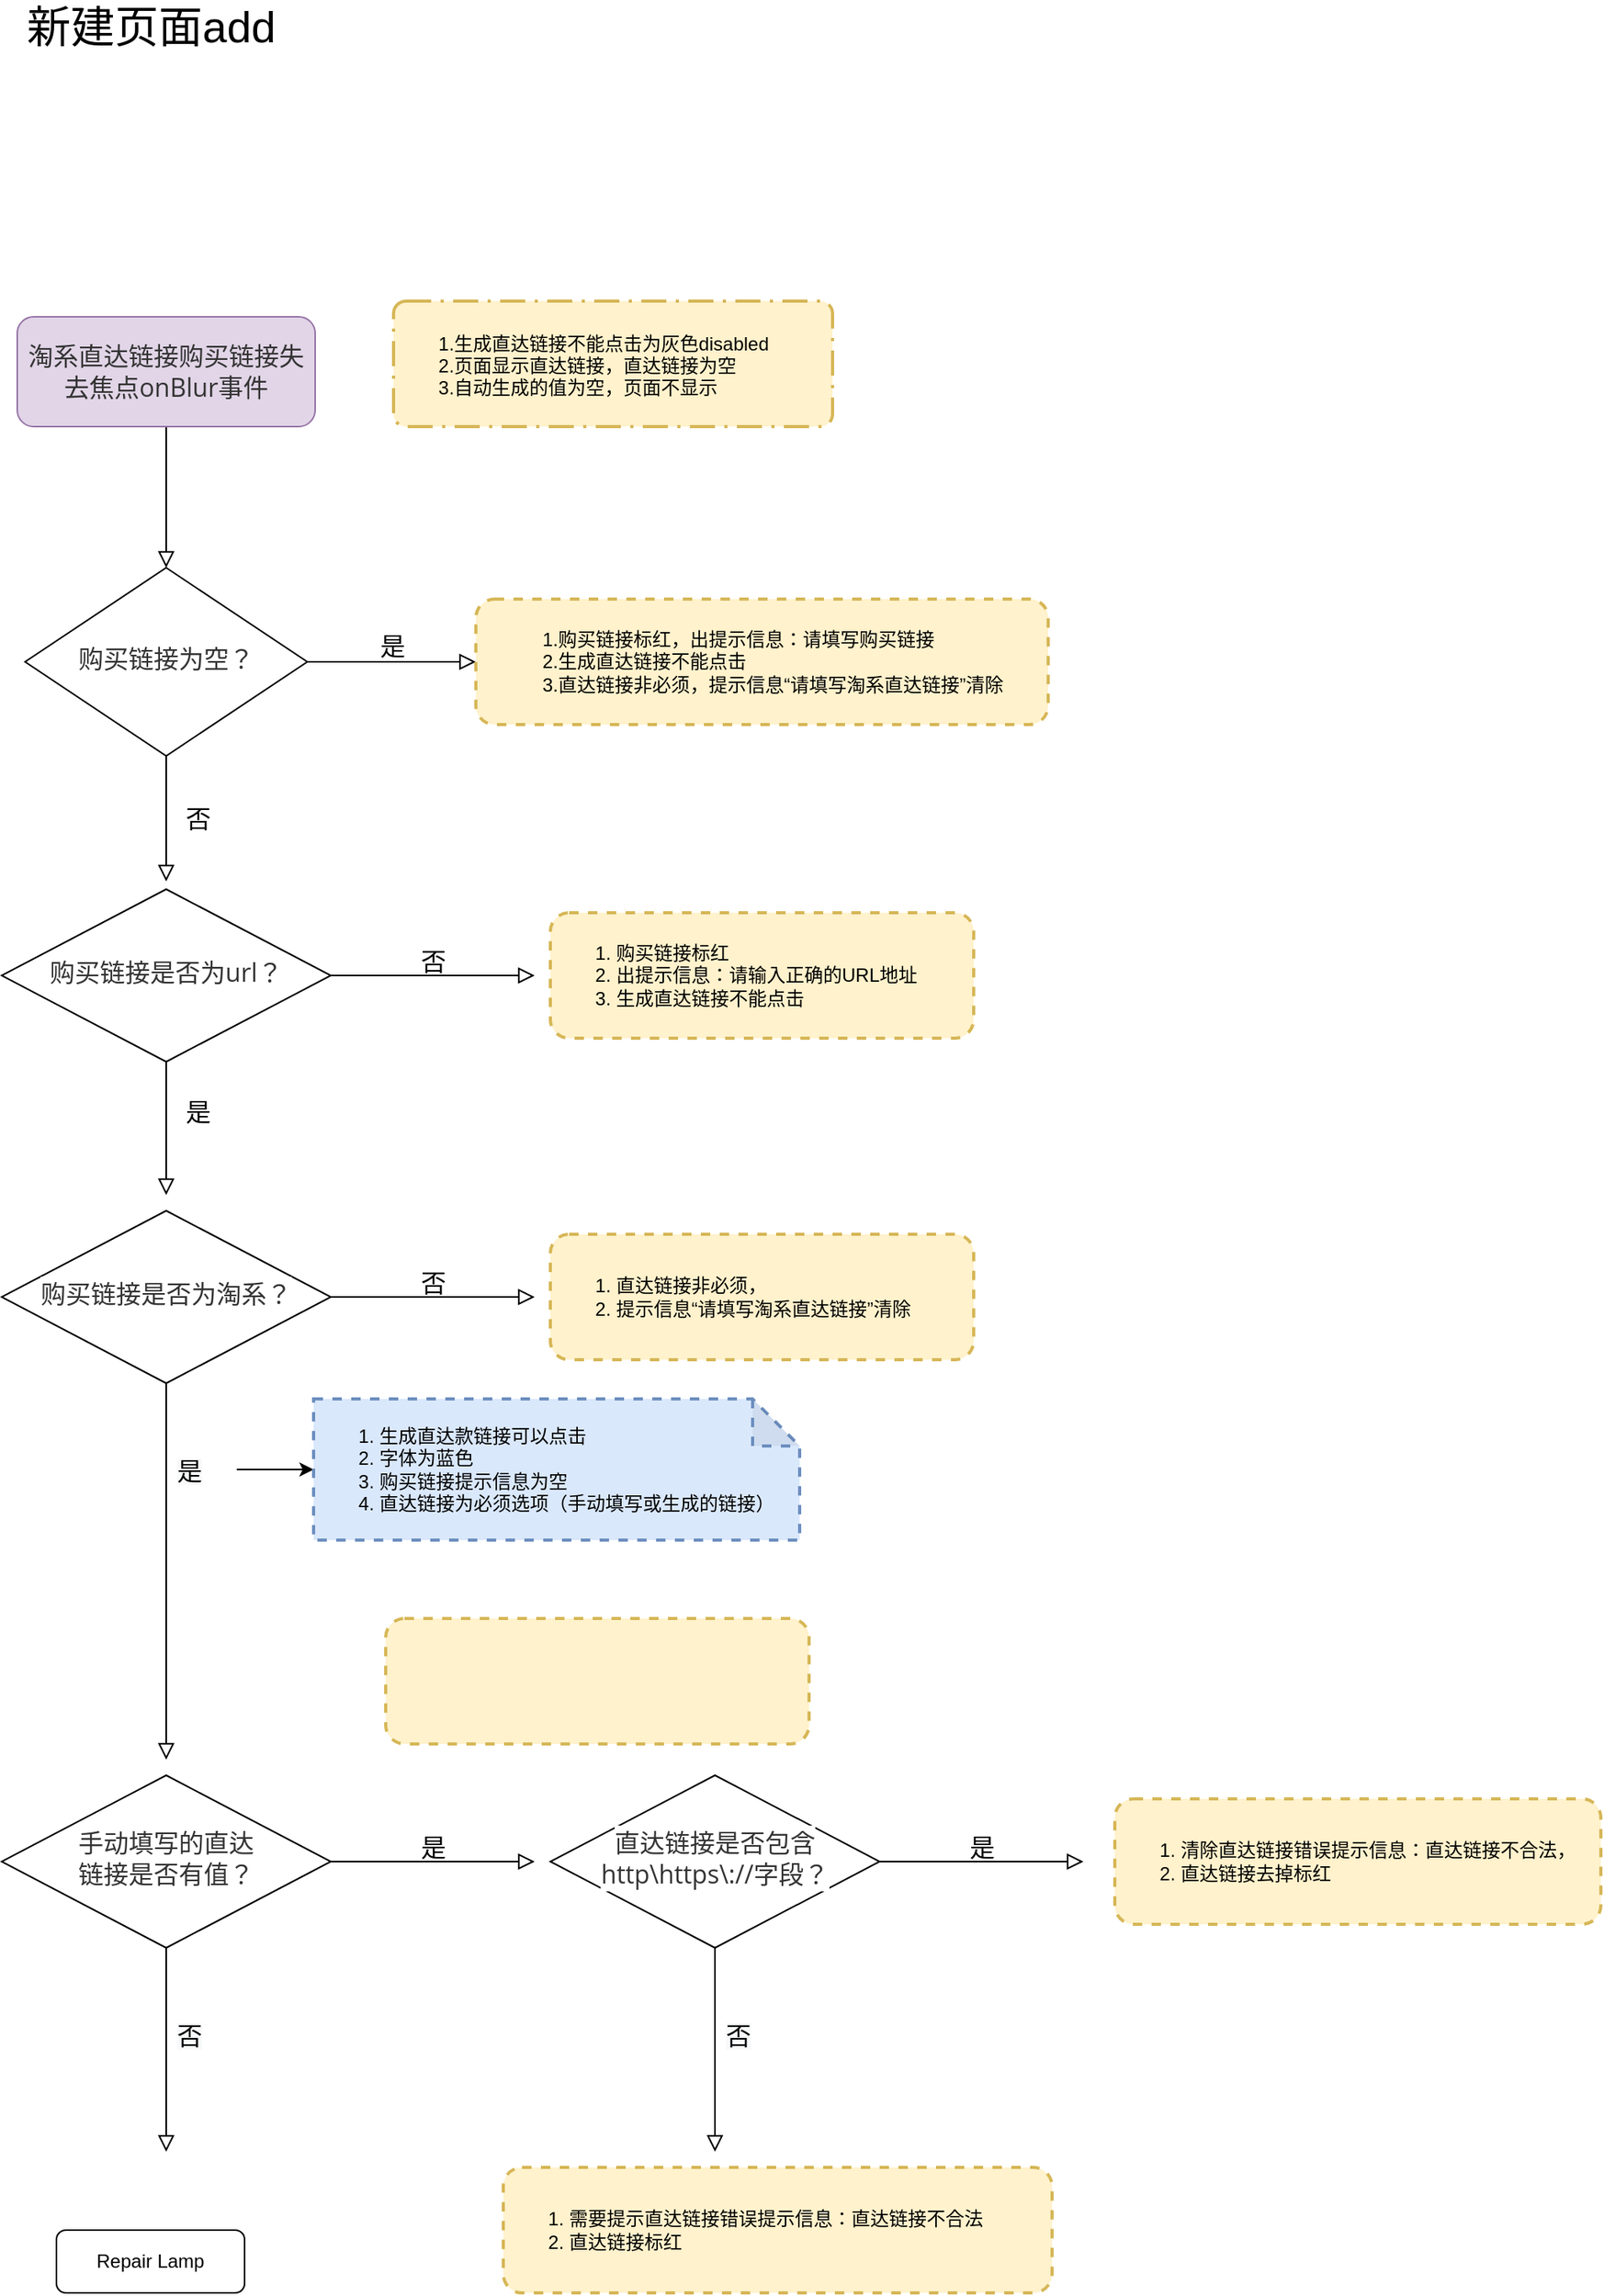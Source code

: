 <mxfile version="14.2.7" type="github">
  <diagram id="C2GKbmR1wlr19nwTwssI" name="Page-1">
    <mxGraphModel dx="1577" dy="2246" grid="1" gridSize="10" guides="1" tooltips="1" connect="1" arrows="1" fold="1" page="1" pageScale="1" pageWidth="827" pageHeight="1169" math="0" shadow="0">
      <root>
        <mxCell id="0" />
        <mxCell id="1" parent="0" />
        <mxCell id="jthrMaHgNZJ5E-PV2cZW-2" value="" style="rounded=0;html=1;jettySize=auto;orthogonalLoop=1;fontSize=11;endArrow=block;endFill=0;endSize=8;strokeWidth=1;shadow=0;labelBackgroundColor=none;edgeStyle=orthogonalEdgeStyle;" edge="1" parent="1" source="jthrMaHgNZJ5E-PV2cZW-3" target="jthrMaHgNZJ5E-PV2cZW-6">
          <mxGeometry relative="1" as="geometry" />
        </mxCell>
        <mxCell id="jthrMaHgNZJ5E-PV2cZW-3" value="&lt;font color=&quot;#333333&quot; face=&quot;open sans, clear sans, helvetica neue, helvetica, arial, sans-serif&quot;&gt;&lt;span style=&quot;font-size: 16px&quot;&gt;淘系直达链接购买链接失去焦点onBlur事件&lt;/span&gt;&lt;/font&gt;" style="rounded=1;whiteSpace=wrap;html=1;fontSize=12;glass=0;strokeWidth=1;shadow=0;fillColor=#e1d5e7;strokeColor=#9673a6;" vertex="1" parent="1">
          <mxGeometry x="150" y="40" width="190" height="70" as="geometry" />
        </mxCell>
        <mxCell id="jthrMaHgNZJ5E-PV2cZW-4" value="&lt;font style=&quot;font-size: 16px&quot;&gt;否&lt;/font&gt;" style="rounded=0;html=1;jettySize=auto;orthogonalLoop=1;fontSize=11;endArrow=block;endFill=0;endSize=8;strokeWidth=1;shadow=0;labelBackgroundColor=none;edgeStyle=orthogonalEdgeStyle;" edge="1" parent="1" source="jthrMaHgNZJ5E-PV2cZW-6">
          <mxGeometry y="20" relative="1" as="geometry">
            <mxPoint as="offset" />
            <mxPoint x="245" y="400" as="targetPoint" />
          </mxGeometry>
        </mxCell>
        <mxCell id="jthrMaHgNZJ5E-PV2cZW-5" value="&lt;font style=&quot;font-size: 16px&quot;&gt;是&lt;/font&gt;" style="edgeStyle=orthogonalEdgeStyle;rounded=0;html=1;jettySize=auto;orthogonalLoop=1;fontSize=11;endArrow=block;endFill=0;endSize=8;strokeWidth=1;shadow=0;labelBackgroundColor=none;" edge="1" parent="1" source="jthrMaHgNZJ5E-PV2cZW-6" target="jthrMaHgNZJ5E-PV2cZW-7">
          <mxGeometry y="10" relative="1" as="geometry">
            <mxPoint as="offset" />
          </mxGeometry>
        </mxCell>
        <mxCell id="jthrMaHgNZJ5E-PV2cZW-6" value="&lt;span style=&quot;color: rgb(51 , 51 , 51) ; font-family: &amp;#34;open sans&amp;#34; , &amp;#34;clear sans&amp;#34; , &amp;#34;helvetica neue&amp;#34; , &amp;#34;helvetica&amp;#34; , &amp;#34;arial&amp;#34; , sans-serif ; font-size: 16px ; background-color: rgb(255 , 255 , 255)&quot;&gt;购买链接为空？&lt;/span&gt;" style="rhombus;whiteSpace=wrap;html=1;shadow=0;fontFamily=Helvetica;fontSize=12;align=center;strokeWidth=1;spacing=6;spacingTop=-4;" vertex="1" parent="1">
          <mxGeometry x="155" y="200" width="180" height="120" as="geometry" />
        </mxCell>
        <mxCell id="jthrMaHgNZJ5E-PV2cZW-7" value="&lt;blockquote style=&quot;margin: 0 0 0 40px ; border: none ; padding: 0px&quot;&gt;&lt;/blockquote&gt;&lt;blockquote style=&quot;margin: 0 0 0 40px ; border: none ; padding: 0px&quot;&gt;&lt;/blockquote&gt;&lt;blockquote style=&quot;margin: 0 0 0 40px ; border: none ; padding: 0px&quot;&gt;&lt;span&gt;1.购买链接标红，出提示信息：请填写购买链接&lt;br&gt;&lt;/span&gt;&lt;span&gt;2.生成直达链接不能点击&lt;br&gt;&lt;/span&gt;3.直达链接非必须，提示信息“请填写淘系直达链接”清除&lt;/blockquote&gt;&lt;blockquote style=&quot;margin: 0 0 0 40px ; border: none ; padding: 0px&quot;&gt;&lt;/blockquote&gt;&lt;blockquote style=&quot;margin: 0 0 0 40px ; border: none ; padding: 0px&quot;&gt;&lt;/blockquote&gt;" style="rounded=1;whiteSpace=wrap;html=1;fontSize=12;glass=0;strokeWidth=2;shadow=0;align=left;fillColor=#fff2cc;strokeColor=#d6b656;dashed=1;" vertex="1" parent="1">
          <mxGeometry x="442.5" y="220" width="365" height="80" as="geometry" />
        </mxCell>
        <mxCell id="jthrMaHgNZJ5E-PV2cZW-9" value="&lt;span style=&quot;font-size: 16px&quot;&gt;否&lt;/span&gt;" style="edgeStyle=orthogonalEdgeStyle;rounded=0;html=1;jettySize=auto;orthogonalLoop=1;fontSize=11;endArrow=block;endFill=0;endSize=8;strokeWidth=1;shadow=0;labelBackgroundColor=none;" edge="1" parent="1" source="jthrMaHgNZJ5E-PV2cZW-10">
          <mxGeometry y="10" relative="1" as="geometry">
            <mxPoint as="offset" />
            <mxPoint x="480" y="460" as="targetPoint" />
          </mxGeometry>
        </mxCell>
        <mxCell id="jthrMaHgNZJ5E-PV2cZW-10" value="&lt;span style=&quot;color: rgb(51 , 51 , 51) ; font-family: &amp;#34;open sans&amp;#34; , &amp;#34;clear sans&amp;#34; , &amp;#34;helvetica neue&amp;#34; , &amp;#34;helvetica&amp;#34; , &amp;#34;arial&amp;#34; , sans-serif ; font-size: 16px ; background-color: rgb(255 , 255 , 255)&quot;&gt;购买链接是否为url？&lt;/span&gt;" style="rhombus;whiteSpace=wrap;html=1;shadow=0;fontFamily=Helvetica;fontSize=12;align=center;strokeWidth=1;spacing=6;spacingTop=-4;" vertex="1" parent="1">
          <mxGeometry x="140" y="405" width="210" height="110" as="geometry" />
        </mxCell>
        <mxCell id="jthrMaHgNZJ5E-PV2cZW-11" value="Repair Lamp" style="rounded=1;whiteSpace=wrap;html=1;fontSize=12;glass=0;strokeWidth=1;shadow=0;" vertex="1" parent="1">
          <mxGeometry x="175" y="1260" width="120" height="40" as="geometry" />
        </mxCell>
        <mxCell id="jthrMaHgNZJ5E-PV2cZW-15" value="&lt;font style=&quot;font-size: 28px&quot;&gt;新建页面add&lt;/font&gt;" style="text;html=1;align=center;verticalAlign=middle;resizable=0;points=[];autosize=1;" vertex="1" parent="1">
          <mxGeometry x="150" y="-160" width="170" height="30" as="geometry" />
        </mxCell>
        <mxCell id="jthrMaHgNZJ5E-PV2cZW-17" value="  1.生成直达链接不能点击为灰色disabled&#xa;  2.页面显示直达链接，直达链接为空&#xa;  3.自动生成的值为空，页面不显示" style="rounded=1;arcSize=10;dashed=1;strokeColor=#d6b656;fillColor=#fff2cc;dashPattern=8 3 1 3;strokeWidth=2;align=left;spacingTop=1;spacingLeft=20;" vertex="1" parent="1">
          <mxGeometry x="390" y="30" width="280" height="80" as="geometry" />
        </mxCell>
        <mxCell id="jthrMaHgNZJ5E-PV2cZW-23" value="&lt;blockquote style=&quot;margin: 0 0 0 40px ; border: none ; padding: 0px&quot;&gt;&lt;/blockquote&gt;&lt;blockquote style=&quot;margin: 0 0 0 40px ; border: none ; padding: 0px&quot;&gt;&lt;/blockquote&gt;&lt;blockquote style=&quot;margin: 0 0 0 40px ; border: none ; padding: 0px&quot;&gt;&lt;/blockquote&gt;&lt;ol&gt;&lt;li&gt;&lt;span&gt;购买链接标红&lt;/span&gt;&lt;/li&gt;&lt;li&gt;&lt;span&gt;出提示信息：请输入正确的URL地址&lt;/span&gt;&lt;/li&gt;&lt;li&gt;&lt;span&gt;生成直达链接不能点击&lt;/span&gt;&lt;/li&gt;&lt;/ol&gt;&lt;blockquote style=&quot;margin: 0 0 0 40px ; border: none ; padding: 0px&quot;&gt;&lt;/blockquote&gt;&lt;blockquote style=&quot;margin: 0 0 0 40px ; border: none ; padding: 0px&quot;&gt;&lt;/blockquote&gt;&lt;blockquote style=&quot;margin: 0 0 0 40px ; border: none ; padding: 0px&quot;&gt;&lt;/blockquote&gt;" style="rounded=1;whiteSpace=wrap;html=1;fontSize=12;glass=0;strokeWidth=2;shadow=0;align=left;fillColor=#fff2cc;strokeColor=#d6b656;dashed=1;" vertex="1" parent="1">
          <mxGeometry x="490" y="420" width="270" height="80" as="geometry" />
        </mxCell>
        <mxCell id="jthrMaHgNZJ5E-PV2cZW-28" value="&lt;span style=&quot;color: rgb(51 , 51 , 51) ; font-family: &amp;#34;open sans&amp;#34; , &amp;#34;clear sans&amp;#34; , &amp;#34;helvetica neue&amp;#34; , &amp;#34;helvetica&amp;#34; , &amp;#34;arial&amp;#34; , sans-serif ; font-size: 16px ; background-color: rgb(255 , 255 , 255)&quot;&gt;购买链接是否为淘系？&lt;/span&gt;" style="rhombus;whiteSpace=wrap;html=1;shadow=0;fontFamily=Helvetica;fontSize=12;align=center;strokeWidth=1;spacing=6;spacingTop=-4;" vertex="1" parent="1">
          <mxGeometry x="140" y="610" width="210" height="110" as="geometry" />
        </mxCell>
        <mxCell id="jthrMaHgNZJ5E-PV2cZW-29" value="&lt;font style=&quot;font-size: 16px&quot;&gt;是&lt;/font&gt;" style="rounded=0;html=1;jettySize=auto;orthogonalLoop=1;fontSize=11;endArrow=block;endFill=0;endSize=8;strokeWidth=1;shadow=0;labelBackgroundColor=none;edgeStyle=orthogonalEdgeStyle;" edge="1" parent="1">
          <mxGeometry y="20" relative="1" as="geometry">
            <mxPoint as="offset" />
            <mxPoint x="245" y="534.94" as="sourcePoint" />
            <mxPoint x="245" y="600" as="targetPoint" />
            <Array as="points">
              <mxPoint x="245" y="514.94" />
              <mxPoint x="245" y="514.94" />
            </Array>
          </mxGeometry>
        </mxCell>
        <mxCell id="jthrMaHgNZJ5E-PV2cZW-30" value="&lt;span style=&quot;font-size: 16px&quot;&gt;否&lt;/span&gt;" style="edgeStyle=orthogonalEdgeStyle;rounded=0;html=1;jettySize=auto;orthogonalLoop=1;fontSize=11;endArrow=block;endFill=0;endSize=8;strokeWidth=1;shadow=0;labelBackgroundColor=none;" edge="1" source="jthrMaHgNZJ5E-PV2cZW-28" parent="1">
          <mxGeometry y="10" relative="1" as="geometry">
            <mxPoint as="offset" />
            <mxPoint x="480" y="665" as="targetPoint" />
          </mxGeometry>
        </mxCell>
        <mxCell id="jthrMaHgNZJ5E-PV2cZW-31" value="" style="rounded=0;html=1;jettySize=auto;orthogonalLoop=1;fontSize=11;endArrow=block;endFill=0;endSize=8;strokeWidth=1;shadow=0;labelBackgroundColor=none;edgeStyle=orthogonalEdgeStyle;" edge="1" parent="1">
          <mxGeometry relative="1" as="geometry">
            <mxPoint x="245" y="720" as="sourcePoint" />
            <mxPoint x="245" y="960" as="targetPoint" />
          </mxGeometry>
        </mxCell>
        <mxCell id="jthrMaHgNZJ5E-PV2cZW-32" value="&lt;blockquote style=&quot;margin: 0 0 0 40px ; border: none ; padding: 0px&quot;&gt;&lt;/blockquote&gt;&lt;blockquote style=&quot;margin: 0 0 0 40px ; border: none ; padding: 0px&quot;&gt;&lt;/blockquote&gt;&lt;blockquote style=&quot;margin: 0 0 0 40px ; border: none ; padding: 0px&quot;&gt;&lt;/blockquote&gt;&lt;div&gt;&lt;ol&gt;&lt;li&gt;直达链接非必须，&lt;/li&gt;&lt;li&gt;提示信息“请填写淘系直达链接”清除&lt;/li&gt;&lt;/ol&gt;&lt;/div&gt;&lt;blockquote style=&quot;margin: 0 0 0 40px ; border: none ; padding: 0px&quot;&gt;&lt;/blockquote&gt;&lt;blockquote style=&quot;margin: 0 0 0 40px ; border: none ; padding: 0px&quot;&gt;&lt;/blockquote&gt;&lt;blockquote style=&quot;margin: 0 0 0 40px ; border: none ; padding: 0px&quot;&gt;&lt;/blockquote&gt;" style="rounded=1;whiteSpace=wrap;html=1;fontSize=12;glass=0;strokeWidth=2;shadow=0;align=left;fillColor=#fff2cc;strokeColor=#d6b656;dashed=1;" vertex="1" parent="1">
          <mxGeometry x="490" y="625" width="270" height="80" as="geometry" />
        </mxCell>
        <mxCell id="jthrMaHgNZJ5E-PV2cZW-37" value="" style="edgeStyle=orthogonalEdgeStyle;rounded=0;orthogonalLoop=1;jettySize=auto;html=1;" edge="1" parent="1" source="jthrMaHgNZJ5E-PV2cZW-34" target="jthrMaHgNZJ5E-PV2cZW-35">
          <mxGeometry relative="1" as="geometry" />
        </mxCell>
        <mxCell id="jthrMaHgNZJ5E-PV2cZW-34" value="&lt;meta charset=&quot;utf-8&quot;&gt;&lt;span style=&quot;color: rgb(0, 0, 0); font-family: helvetica; font-size: 16px; font-style: normal; font-weight: 400; letter-spacing: normal; text-align: center; text-indent: 0px; text-transform: none; word-spacing: 0px; background-color: rgb(248, 249, 250); display: inline; float: none;&quot;&gt;是&lt;/span&gt;" style="text;whiteSpace=wrap;html=1;" vertex="1" parent="1">
          <mxGeometry x="250" y="760" width="40" height="30" as="geometry" />
        </mxCell>
        <mxCell id="jthrMaHgNZJ5E-PV2cZW-35" value="&lt;ol&gt;&lt;li&gt;生成直达款链接可以点击&lt;/li&gt;&lt;li&gt;字体为蓝色&lt;/li&gt;&lt;li&gt;购买链接提示信息为空&lt;/li&gt;&lt;li&gt;&lt;span&gt;直达链接为必须选项（手动填写或生成的链接）&lt;br&gt;&lt;/span&gt;&lt;/li&gt;&lt;/ol&gt;" style="shape=note;whiteSpace=wrap;html=1;backgroundOutline=1;darkOpacity=0.05;dashed=1;strokeWidth=2;align=left;fillColor=#dae8fc;strokeColor=#6c8ebf;" vertex="1" parent="1">
          <mxGeometry x="339" y="730" width="310" height="90" as="geometry" />
        </mxCell>
        <mxCell id="jthrMaHgNZJ5E-PV2cZW-38" value="&lt;span style=&quot;color: rgb(51 , 51 , 51) ; font-family: &amp;#34;open sans&amp;#34; , &amp;#34;clear sans&amp;#34; , &amp;#34;helvetica neue&amp;#34; , &amp;#34;helvetica&amp;#34; , &amp;#34;arial&amp;#34; , sans-serif ; font-size: 16px ; background-color: rgb(255 , 255 , 255)&quot;&gt;手动填写的直达&lt;br&gt;链接是否有值？&lt;/span&gt;" style="rhombus;whiteSpace=wrap;html=1;shadow=0;fontFamily=Helvetica;fontSize=12;align=center;strokeWidth=1;spacing=6;spacingTop=-4;" vertex="1" parent="1">
          <mxGeometry x="140" y="970" width="210" height="110" as="geometry" />
        </mxCell>
        <mxCell id="jthrMaHgNZJ5E-PV2cZW-39" value="&lt;span style=&quot;font-size: 16px&quot;&gt;是&lt;/span&gt;" style="edgeStyle=orthogonalEdgeStyle;rounded=0;html=1;jettySize=auto;orthogonalLoop=1;fontSize=11;endArrow=block;endFill=0;endSize=8;strokeWidth=1;shadow=0;labelBackgroundColor=none;" edge="1" source="jthrMaHgNZJ5E-PV2cZW-38" parent="1">
          <mxGeometry y="10" relative="1" as="geometry">
            <mxPoint as="offset" />
            <mxPoint x="480.0" y="1025" as="targetPoint" />
          </mxGeometry>
        </mxCell>
        <mxCell id="jthrMaHgNZJ5E-PV2cZW-40" value="" style="rounded=0;html=1;jettySize=auto;orthogonalLoop=1;fontSize=11;endArrow=block;endFill=0;endSize=8;strokeWidth=1;shadow=0;labelBackgroundColor=none;edgeStyle=orthogonalEdgeStyle;" edge="1" parent="1">
          <mxGeometry relative="1" as="geometry">
            <mxPoint x="245.0" y="1080" as="sourcePoint" />
            <mxPoint x="245.0" y="1210.0" as="targetPoint" />
          </mxGeometry>
        </mxCell>
        <mxCell id="jthrMaHgNZJ5E-PV2cZW-41" value="&lt;blockquote style=&quot;margin: 0 0 0 40px ; border: none ; padding: 0px&quot;&gt;&lt;/blockquote&gt;&lt;blockquote style=&quot;margin: 0 0 0 40px ; border: none ; padding: 0px&quot;&gt;&lt;/blockquote&gt;&lt;blockquote style=&quot;margin: 0 0 0 40px ; border: none ; padding: 0px&quot;&gt;&lt;/blockquote&gt;&lt;div&gt;&lt;div&gt;&lt;br&gt;&lt;/div&gt;&lt;/div&gt;&lt;blockquote style=&quot;margin: 0 0 0 40px ; border: none ; padding: 0px&quot;&gt;&lt;/blockquote&gt;&lt;blockquote style=&quot;margin: 0 0 0 40px ; border: none ; padding: 0px&quot;&gt;&lt;/blockquote&gt;&lt;blockquote style=&quot;margin: 0 0 0 40px ; border: none ; padding: 0px&quot;&gt;&lt;/blockquote&gt;" style="rounded=1;whiteSpace=wrap;html=1;fontSize=12;glass=0;strokeWidth=2;shadow=0;align=left;fillColor=#fff2cc;strokeColor=#d6b656;dashed=1;" vertex="1" parent="1">
          <mxGeometry x="385" y="870" width="270" height="80" as="geometry" />
        </mxCell>
        <mxCell id="jthrMaHgNZJ5E-PV2cZW-43" value="&lt;span style=&quot;color: rgb(0 , 0 , 0) ; font-family: &amp;#34;helvetica&amp;#34; ; font-size: 16px ; font-style: normal ; font-weight: 400 ; letter-spacing: normal ; text-align: center ; text-indent: 0px ; text-transform: none ; word-spacing: 0px ; background-color: rgb(248 , 249 , 250) ; display: inline ; float: none&quot;&gt;否&lt;/span&gt;" style="text;whiteSpace=wrap;html=1;" vertex="1" parent="1">
          <mxGeometry x="250" y="1120" width="40" height="30" as="geometry" />
        </mxCell>
        <mxCell id="jthrMaHgNZJ5E-PV2cZW-52" value="&lt;span style=&quot;color: rgb(51 , 51 , 51) ; font-family: &amp;#34;open sans&amp;#34; , &amp;#34;clear sans&amp;#34; , &amp;#34;helvetica neue&amp;#34; , &amp;#34;helvetica&amp;#34; , &amp;#34;arial&amp;#34; , sans-serif ; font-size: 16px ; background-color: rgb(255 , 255 , 255)&quot;&gt;直达链接是否包含http\https\://字段？&lt;/span&gt;" style="rhombus;whiteSpace=wrap;html=1;shadow=0;fontFamily=Helvetica;fontSize=12;align=center;strokeWidth=1;spacing=6;spacingTop=-4;" vertex="1" parent="1">
          <mxGeometry x="490" y="970" width="210" height="110" as="geometry" />
        </mxCell>
        <mxCell id="jthrMaHgNZJ5E-PV2cZW-53" value="&lt;span style=&quot;font-size: 16px&quot;&gt;是&lt;/span&gt;" style="edgeStyle=orthogonalEdgeStyle;rounded=0;html=1;jettySize=auto;orthogonalLoop=1;fontSize=11;endArrow=block;endFill=0;endSize=8;strokeWidth=1;shadow=0;labelBackgroundColor=none;" edge="1" source="jthrMaHgNZJ5E-PV2cZW-52" parent="1">
          <mxGeometry y="10" relative="1" as="geometry">
            <mxPoint as="offset" />
            <mxPoint x="830.0" y="1025.0" as="targetPoint" />
          </mxGeometry>
        </mxCell>
        <mxCell id="jthrMaHgNZJ5E-PV2cZW-54" value="&lt;span style=&quot;color: rgb(0 , 0 , 0) ; font-family: &amp;#34;helvetica&amp;#34; ; font-size: 16px ; font-style: normal ; font-weight: 400 ; letter-spacing: normal ; text-align: center ; text-indent: 0px ; text-transform: none ; word-spacing: 0px ; background-color: rgb(248 , 249 , 250) ; display: inline ; float: none&quot;&gt;否&lt;/span&gt;" style="text;whiteSpace=wrap;html=1;" vertex="1" parent="1">
          <mxGeometry x="600" y="1120" width="40" height="30" as="geometry" />
        </mxCell>
        <mxCell id="jthrMaHgNZJ5E-PV2cZW-55" value="" style="rounded=0;html=1;jettySize=auto;orthogonalLoop=1;fontSize=11;endArrow=block;endFill=0;endSize=8;strokeWidth=1;shadow=0;labelBackgroundColor=none;edgeStyle=orthogonalEdgeStyle;" edge="1" parent="1">
          <mxGeometry relative="1" as="geometry">
            <mxPoint x="595.0" y="1080.0" as="sourcePoint" />
            <mxPoint x="595.0" y="1210.0" as="targetPoint" />
          </mxGeometry>
        </mxCell>
        <mxCell id="jthrMaHgNZJ5E-PV2cZW-56" value="&lt;blockquote style=&quot;margin: 0 0 0 40px ; border: none ; padding: 0px&quot;&gt;&lt;/blockquote&gt;&lt;blockquote style=&quot;margin: 0 0 0 40px ; border: none ; padding: 0px&quot;&gt;&lt;/blockquote&gt;&lt;blockquote style=&quot;margin: 0 0 0 40px ; border: none ; padding: 0px&quot;&gt;&lt;/blockquote&gt;&lt;div&gt;&lt;ol&gt;&lt;li&gt;清除直达链接错误提示信息：直达链接不合法，&lt;/li&gt;&lt;li&gt;直达链接去掉标红&lt;/li&gt;&lt;/ol&gt;&lt;/div&gt;&lt;blockquote style=&quot;margin: 0 0 0 40px ; border: none ; padding: 0px&quot;&gt;&lt;/blockquote&gt;&lt;blockquote style=&quot;margin: 0 0 0 40px ; border: none ; padding: 0px&quot;&gt;&lt;/blockquote&gt;&lt;blockquote style=&quot;margin: 0 0 0 40px ; border: none ; padding: 0px&quot;&gt;&lt;/blockquote&gt;" style="rounded=1;whiteSpace=wrap;html=1;fontSize=12;glass=0;strokeWidth=2;shadow=0;align=left;fillColor=#fff2cc;strokeColor=#d6b656;dashed=1;" vertex="1" parent="1">
          <mxGeometry x="850" y="985" width="310" height="80" as="geometry" />
        </mxCell>
        <mxCell id="jthrMaHgNZJ5E-PV2cZW-57" value="&lt;blockquote style=&quot;margin: 0 0 0 40px ; border: none ; padding: 0px&quot;&gt;&lt;/blockquote&gt;&lt;blockquote style=&quot;margin: 0 0 0 40px ; border: none ; padding: 0px&quot;&gt;&lt;/blockquote&gt;&lt;blockquote style=&quot;margin: 0 0 0 40px ; border: none ; padding: 0px&quot;&gt;&lt;/blockquote&gt;&lt;div&gt;&lt;ol&gt;&lt;li&gt;需要提示直达链接错误提示信息：直达链接不合法&lt;/li&gt;&lt;li&gt;直达链接标红&lt;br&gt;&lt;/li&gt;&lt;/ol&gt;&lt;/div&gt;&lt;blockquote style=&quot;margin: 0 0 0 40px ; border: none ; padding: 0px&quot;&gt;&lt;/blockquote&gt;&lt;blockquote style=&quot;margin: 0 0 0 40px ; border: none ; padding: 0px&quot;&gt;&lt;/blockquote&gt;&lt;blockquote style=&quot;margin: 0 0 0 40px ; border: none ; padding: 0px&quot;&gt;&lt;/blockquote&gt;" style="rounded=1;whiteSpace=wrap;html=1;fontSize=12;glass=0;strokeWidth=2;shadow=0;align=left;fillColor=#fff2cc;strokeColor=#d6b656;dashed=1;" vertex="1" parent="1">
          <mxGeometry x="460" y="1220" width="350" height="80" as="geometry" />
        </mxCell>
      </root>
    </mxGraphModel>
  </diagram>
</mxfile>
